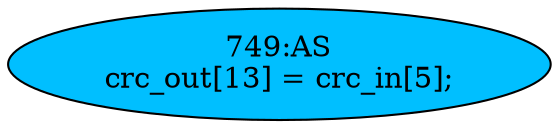 strict digraph "" {
	node [label="\N"];
	"749:AS"	 [ast="<pyverilog.vparser.ast.Assign object at 0x7f55d3d0a7d0>",
		def_var="['crc_out']",
		fillcolor=deepskyblue,
		label="749:AS
crc_out[13] = crc_in[5];",
		statements="[]",
		style=filled,
		typ=Assign,
		use_var="['crc_in']"];
}
